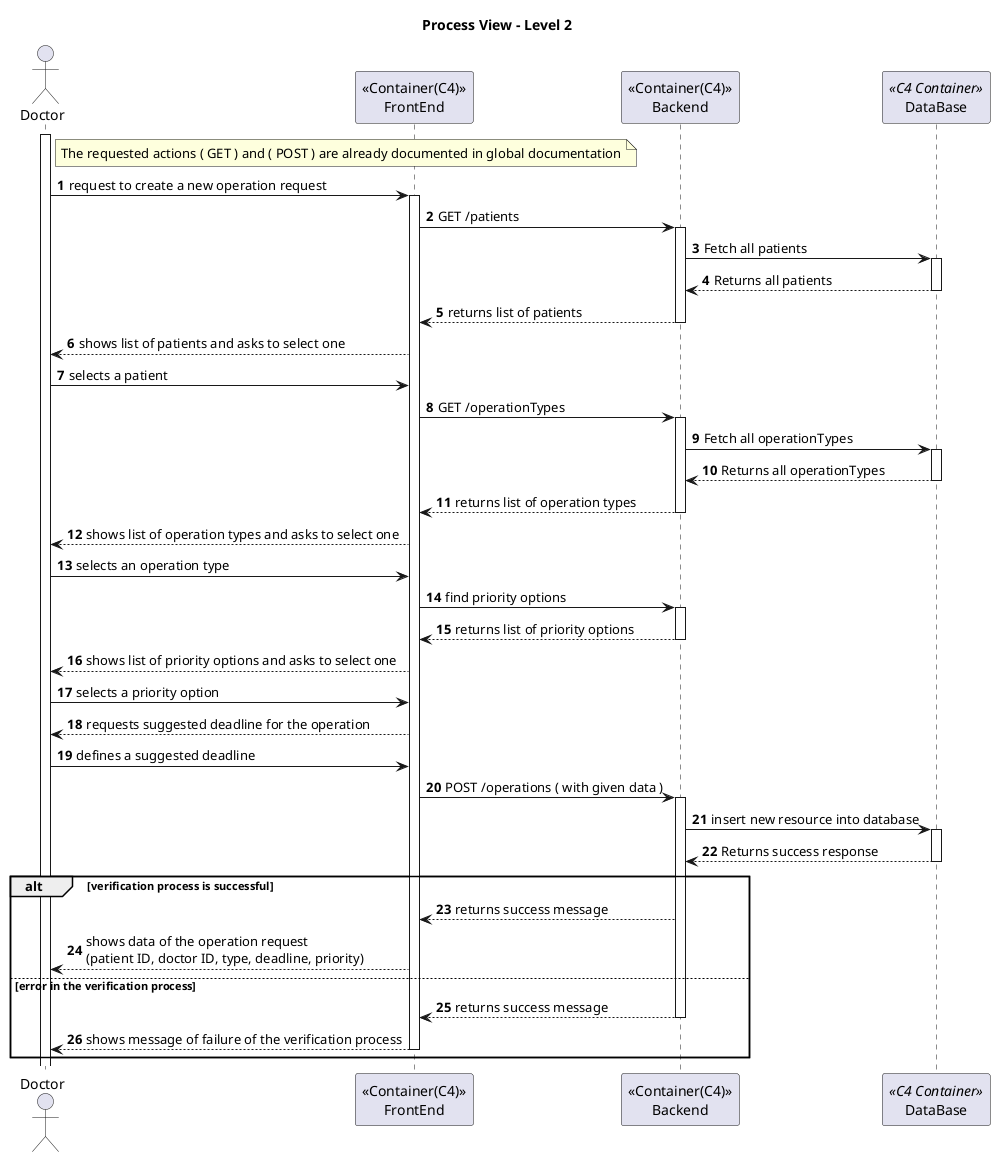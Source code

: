 ﻿@startuml
'https://plantuml.com/sequence-diagram

autonumber
actor Doctor as doc
participant "<<Container(C4)>>\nFrontEnd" as sys
participant "<<Container(C4)>>\nBackend" as BE
participant "DataBase" as DB <<C4 Container>>
activate doc

title Process View - Level 2

note right of doc
  The requested actions ( GET ) and ( POST ) are already documented in global documentation
end note


doc -> sys: request to create a new operation request

activate sys


sys -> BE : GET /patients

activate BE

BE -> DB: Fetch all patients
activate DB
DB --> BE: Returns all patients
deactivate DB



BE --> sys : returns list of patients

deactivate BE




sys --> doc: shows list of patients and asks to select one


doc -> sys: selects a patient


sys -> BE : GET /operationTypes

activate BE

BE -> DB: Fetch all operationTypes
activate DB
DB --> BE: Returns all operationTypes
deactivate DB


BE--> sys : returns list of operation types

deactivate BE

sys --> doc: shows list of operation types and asks to select one




deactivate BE

doc -> sys: selects an operation type



sys -> BE: find priority options

activate BE

BE --> sys : returns list of priority options

deactivate BE

sys --> doc : shows list of priority options and asks to select one





doc -> sys: selects a priority option



sys --> doc: requests suggested deadline for the operation



doc -> sys: defines a suggested deadline







sys -> BE: POST /operations ( with given data )

activate BE


BE -> DB : insert new resource into database
activate DB
DB --> BE: Returns success response

deactivate DB


alt verification process is successful


BE --> sys : returns success message


  sys --> doc: shows data of the operation request \n(patient ID, doctor ID, type, deadline, priority)


else error in the verification process

BE --> sys : returns success message

deactivate BE

  sys --> doc: shows message of failure of the verification process

  deactivate sys

end

@enduml